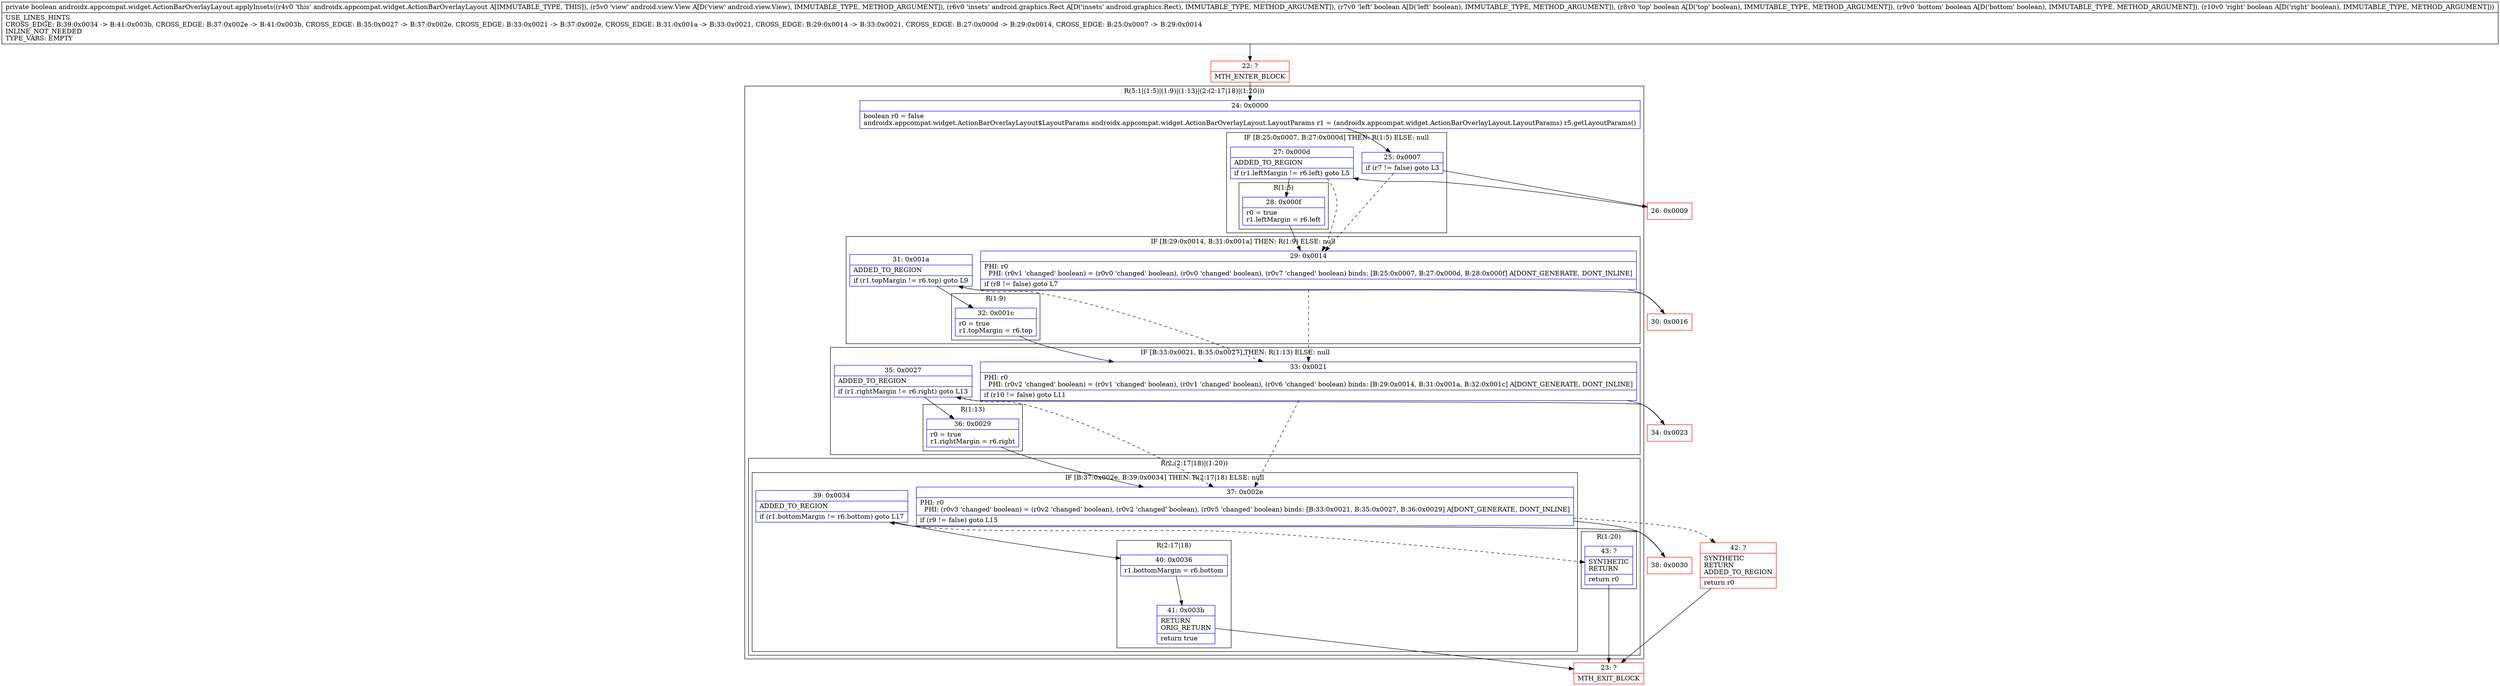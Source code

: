 digraph "CFG forandroidx.appcompat.widget.ActionBarOverlayLayout.applyInsets(Landroid\/view\/View;Landroid\/graphics\/Rect;ZZZZ)Z" {
subgraph cluster_Region_338343446 {
label = "R(5:1|(1:5)|(1:9)|(1:13)|(2:(2:17|18)|(1:20)))";
node [shape=record,color=blue];
Node_24 [shape=record,label="{24\:\ 0x0000|boolean r0 = false\landroidx.appcompat.widget.ActionBarOverlayLayout$LayoutParams androidx.appcompat.widget.ActionBarOverlayLayout.LayoutParams r1 = (androidx.appcompat.widget.ActionBarOverlayLayout.LayoutParams) r5.getLayoutParams()\l}"];
subgraph cluster_IfRegion_1046271322 {
label = "IF [B:25:0x0007, B:27:0x000d] THEN: R(1:5) ELSE: null";
node [shape=record,color=blue];
Node_25 [shape=record,label="{25\:\ 0x0007|if (r7 != false) goto L3\l}"];
Node_27 [shape=record,label="{27\:\ 0x000d|ADDED_TO_REGION\l|if (r1.leftMargin != r6.left) goto L5\l}"];
subgraph cluster_Region_508267954 {
label = "R(1:5)";
node [shape=record,color=blue];
Node_28 [shape=record,label="{28\:\ 0x000f|r0 = true\lr1.leftMargin = r6.left\l}"];
}
}
subgraph cluster_IfRegion_194114583 {
label = "IF [B:29:0x0014, B:31:0x001a] THEN: R(1:9) ELSE: null";
node [shape=record,color=blue];
Node_29 [shape=record,label="{29\:\ 0x0014|PHI: r0 \l  PHI: (r0v1 'changed' boolean) = (r0v0 'changed' boolean), (r0v0 'changed' boolean), (r0v7 'changed' boolean) binds: [B:25:0x0007, B:27:0x000d, B:28:0x000f] A[DONT_GENERATE, DONT_INLINE]\l|if (r8 != false) goto L7\l}"];
Node_31 [shape=record,label="{31\:\ 0x001a|ADDED_TO_REGION\l|if (r1.topMargin != r6.top) goto L9\l}"];
subgraph cluster_Region_1636470344 {
label = "R(1:9)";
node [shape=record,color=blue];
Node_32 [shape=record,label="{32\:\ 0x001c|r0 = true\lr1.topMargin = r6.top\l}"];
}
}
subgraph cluster_IfRegion_1240850122 {
label = "IF [B:33:0x0021, B:35:0x0027] THEN: R(1:13) ELSE: null";
node [shape=record,color=blue];
Node_33 [shape=record,label="{33\:\ 0x0021|PHI: r0 \l  PHI: (r0v2 'changed' boolean) = (r0v1 'changed' boolean), (r0v1 'changed' boolean), (r0v6 'changed' boolean) binds: [B:29:0x0014, B:31:0x001a, B:32:0x001c] A[DONT_GENERATE, DONT_INLINE]\l|if (r10 != false) goto L11\l}"];
Node_35 [shape=record,label="{35\:\ 0x0027|ADDED_TO_REGION\l|if (r1.rightMargin != r6.right) goto L13\l}"];
subgraph cluster_Region_1185214754 {
label = "R(1:13)";
node [shape=record,color=blue];
Node_36 [shape=record,label="{36\:\ 0x0029|r0 = true\lr1.rightMargin = r6.right\l}"];
}
}
subgraph cluster_Region_1938112559 {
label = "R(2:(2:17|18)|(1:20))";
node [shape=record,color=blue];
subgraph cluster_IfRegion_371822293 {
label = "IF [B:37:0x002e, B:39:0x0034] THEN: R(2:17|18) ELSE: null";
node [shape=record,color=blue];
Node_37 [shape=record,label="{37\:\ 0x002e|PHI: r0 \l  PHI: (r0v3 'changed' boolean) = (r0v2 'changed' boolean), (r0v2 'changed' boolean), (r0v5 'changed' boolean) binds: [B:33:0x0021, B:35:0x0027, B:36:0x0029] A[DONT_GENERATE, DONT_INLINE]\l|if (r9 != false) goto L15\l}"];
Node_39 [shape=record,label="{39\:\ 0x0034|ADDED_TO_REGION\l|if (r1.bottomMargin != r6.bottom) goto L17\l}"];
subgraph cluster_Region_1317502799 {
label = "R(2:17|18)";
node [shape=record,color=blue];
Node_40 [shape=record,label="{40\:\ 0x0036|r1.bottomMargin = r6.bottom\l}"];
Node_41 [shape=record,label="{41\:\ 0x003b|RETURN\lORIG_RETURN\l|return true\l}"];
}
}
subgraph cluster_Region_1603277419 {
label = "R(1:20)";
node [shape=record,color=blue];
Node_43 [shape=record,label="{43\:\ ?|SYNTHETIC\lRETURN\l|return r0\l}"];
}
}
}
Node_22 [shape=record,color=red,label="{22\:\ ?|MTH_ENTER_BLOCK\l}"];
Node_26 [shape=record,color=red,label="{26\:\ 0x0009}"];
Node_30 [shape=record,color=red,label="{30\:\ 0x0016}"];
Node_34 [shape=record,color=red,label="{34\:\ 0x0023}"];
Node_38 [shape=record,color=red,label="{38\:\ 0x0030}"];
Node_23 [shape=record,color=red,label="{23\:\ ?|MTH_EXIT_BLOCK\l}"];
Node_42 [shape=record,color=red,label="{42\:\ ?|SYNTHETIC\lRETURN\lADDED_TO_REGION\l|return r0\l}"];
MethodNode[shape=record,label="{private boolean androidx.appcompat.widget.ActionBarOverlayLayout.applyInsets((r4v0 'this' androidx.appcompat.widget.ActionBarOverlayLayout A[IMMUTABLE_TYPE, THIS]), (r5v0 'view' android.view.View A[D('view' android.view.View), IMMUTABLE_TYPE, METHOD_ARGUMENT]), (r6v0 'insets' android.graphics.Rect A[D('insets' android.graphics.Rect), IMMUTABLE_TYPE, METHOD_ARGUMENT]), (r7v0 'left' boolean A[D('left' boolean), IMMUTABLE_TYPE, METHOD_ARGUMENT]), (r8v0 'top' boolean A[D('top' boolean), IMMUTABLE_TYPE, METHOD_ARGUMENT]), (r9v0 'bottom' boolean A[D('bottom' boolean), IMMUTABLE_TYPE, METHOD_ARGUMENT]), (r10v0 'right' boolean A[D('right' boolean), IMMUTABLE_TYPE, METHOD_ARGUMENT]))  | USE_LINES_HINTS\lCROSS_EDGE: B:39:0x0034 \-\> B:41:0x003b, CROSS_EDGE: B:37:0x002e \-\> B:41:0x003b, CROSS_EDGE: B:35:0x0027 \-\> B:37:0x002e, CROSS_EDGE: B:33:0x0021 \-\> B:37:0x002e, CROSS_EDGE: B:31:0x001a \-\> B:33:0x0021, CROSS_EDGE: B:29:0x0014 \-\> B:33:0x0021, CROSS_EDGE: B:27:0x000d \-\> B:29:0x0014, CROSS_EDGE: B:25:0x0007 \-\> B:29:0x0014\lINLINE_NOT_NEEDED\lTYPE_VARS: EMPTY\l}"];
MethodNode -> Node_22;Node_24 -> Node_25;
Node_25 -> Node_26;
Node_25 -> Node_29[style=dashed];
Node_27 -> Node_28;
Node_27 -> Node_29[style=dashed];
Node_28 -> Node_29;
Node_29 -> Node_30;
Node_29 -> Node_33[style=dashed];
Node_31 -> Node_32;
Node_31 -> Node_33[style=dashed];
Node_32 -> Node_33;
Node_33 -> Node_34;
Node_33 -> Node_37[style=dashed];
Node_35 -> Node_36;
Node_35 -> Node_37[style=dashed];
Node_36 -> Node_37;
Node_37 -> Node_38;
Node_37 -> Node_42[style=dashed];
Node_39 -> Node_40;
Node_39 -> Node_43[style=dashed];
Node_40 -> Node_41;
Node_41 -> Node_23;
Node_43 -> Node_23;
Node_22 -> Node_24;
Node_26 -> Node_27;
Node_30 -> Node_31;
Node_34 -> Node_35;
Node_38 -> Node_39;
Node_42 -> Node_23;
}

